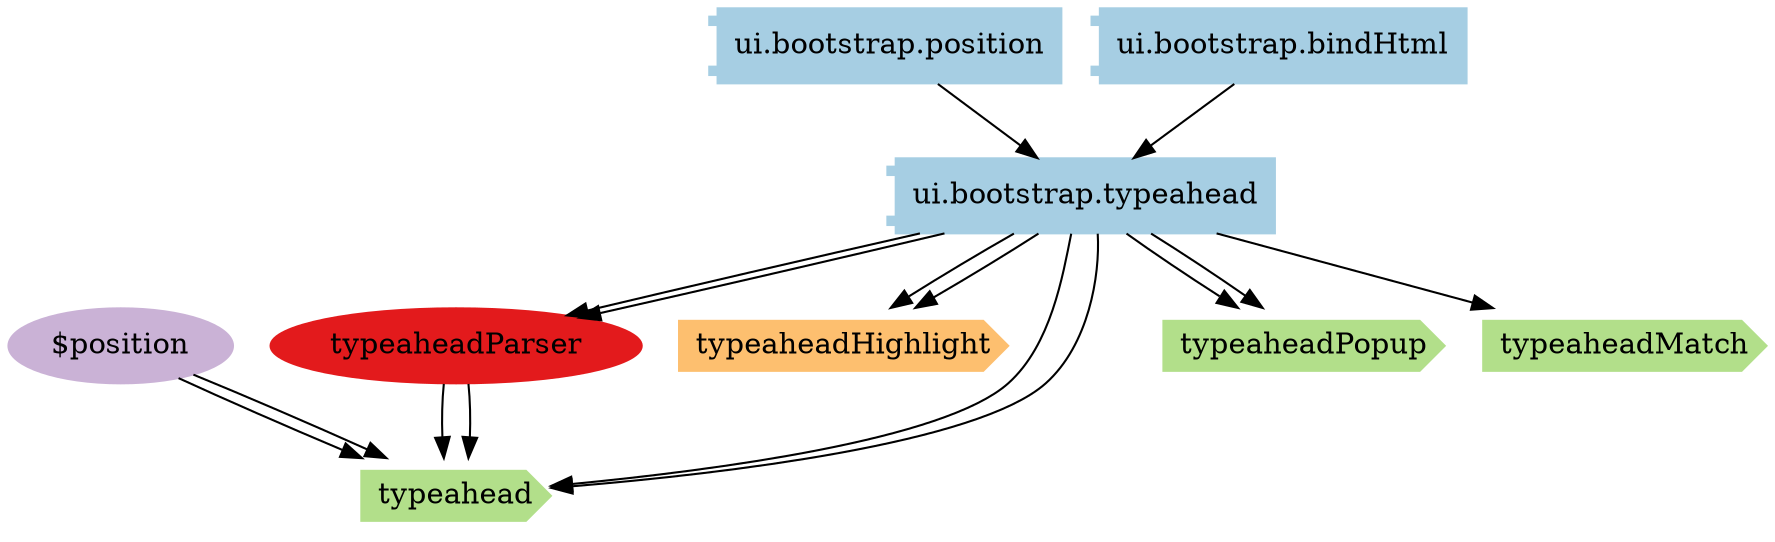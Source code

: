digraph dependencies {
  node[shape="component",style="filled",colorscheme=paired12]


    node[shape="component"]
    "ui.bootstrap.typeahead"[label="ui.bootstrap.typeahead", color=1]

    
      "ui.bootstrap.position"[label="ui.bootstrap.position", color=1]
      "ui.bootstrap.position" -> "ui.bootstrap.typeahead"
    
      "ui.bootstrap.bindHtml"[label="ui.bootstrap.bindHtml", color=1]
      "ui.bootstrap.bindHtml" -> "ui.bootstrap.typeahead"
    


    node[shape="ellipse"]
    


    

    

    
      "typeaheadParser"[label="typeaheadParser", color=6]
      "ui.bootstrap.typeahead" -> "typeaheadParser"
    
      "typeaheadParser"[label="typeaheadParser", color=6]
      "ui.bootstrap.typeahead" -> "typeaheadParser"
    

    node[shape="cds"]
    
      "typeaheadHighlight"[label="typeaheadHighlight", color=7]
      "ui.bootstrap.typeahead" -> "typeaheadHighlight"
    
      "typeaheadHighlight"[label="typeaheadHighlight", color=7]
      "ui.bootstrap.typeahead" -> "typeaheadHighlight"
    

    
      "typeahead"[label="typeahead", color=3]
      "ui.bootstrap.typeahead" -> "typeahead"
    
      "typeaheadPopup"[label="typeaheadPopup", color=3]
      "ui.bootstrap.typeahead" -> "typeaheadPopup"
    
      "typeahead"[label="typeahead", color=3]
      "ui.bootstrap.typeahead" -> "typeahead"
    
      "typeaheadPopup"[label="typeaheadPopup", color=3]
      "ui.bootstrap.typeahead" -> "typeaheadPopup"
    
      "typeaheadMatch"[label="typeaheadMatch", color=3]
      "ui.bootstrap.typeahead" -> "typeaheadMatch"
    









    node[shape="ellipse",style="filled", color=9]
    

    
      
        "$position"[label="$position"]
        "$position" -> "typeahead"
      
        "typeaheadParser"[label="typeaheadParser"]
        "typeaheadParser" -> "typeahead"
      
    
      
    
      
        "$position"[label="$position"]
        "$position" -> "typeahead"
      
        "typeaheadParser"[label="typeaheadParser"]
        "typeaheadParser" -> "typeahead"
      
    
      
    
      
    


    

    

    
      
    
      
    

    
      
    
      
    


}
